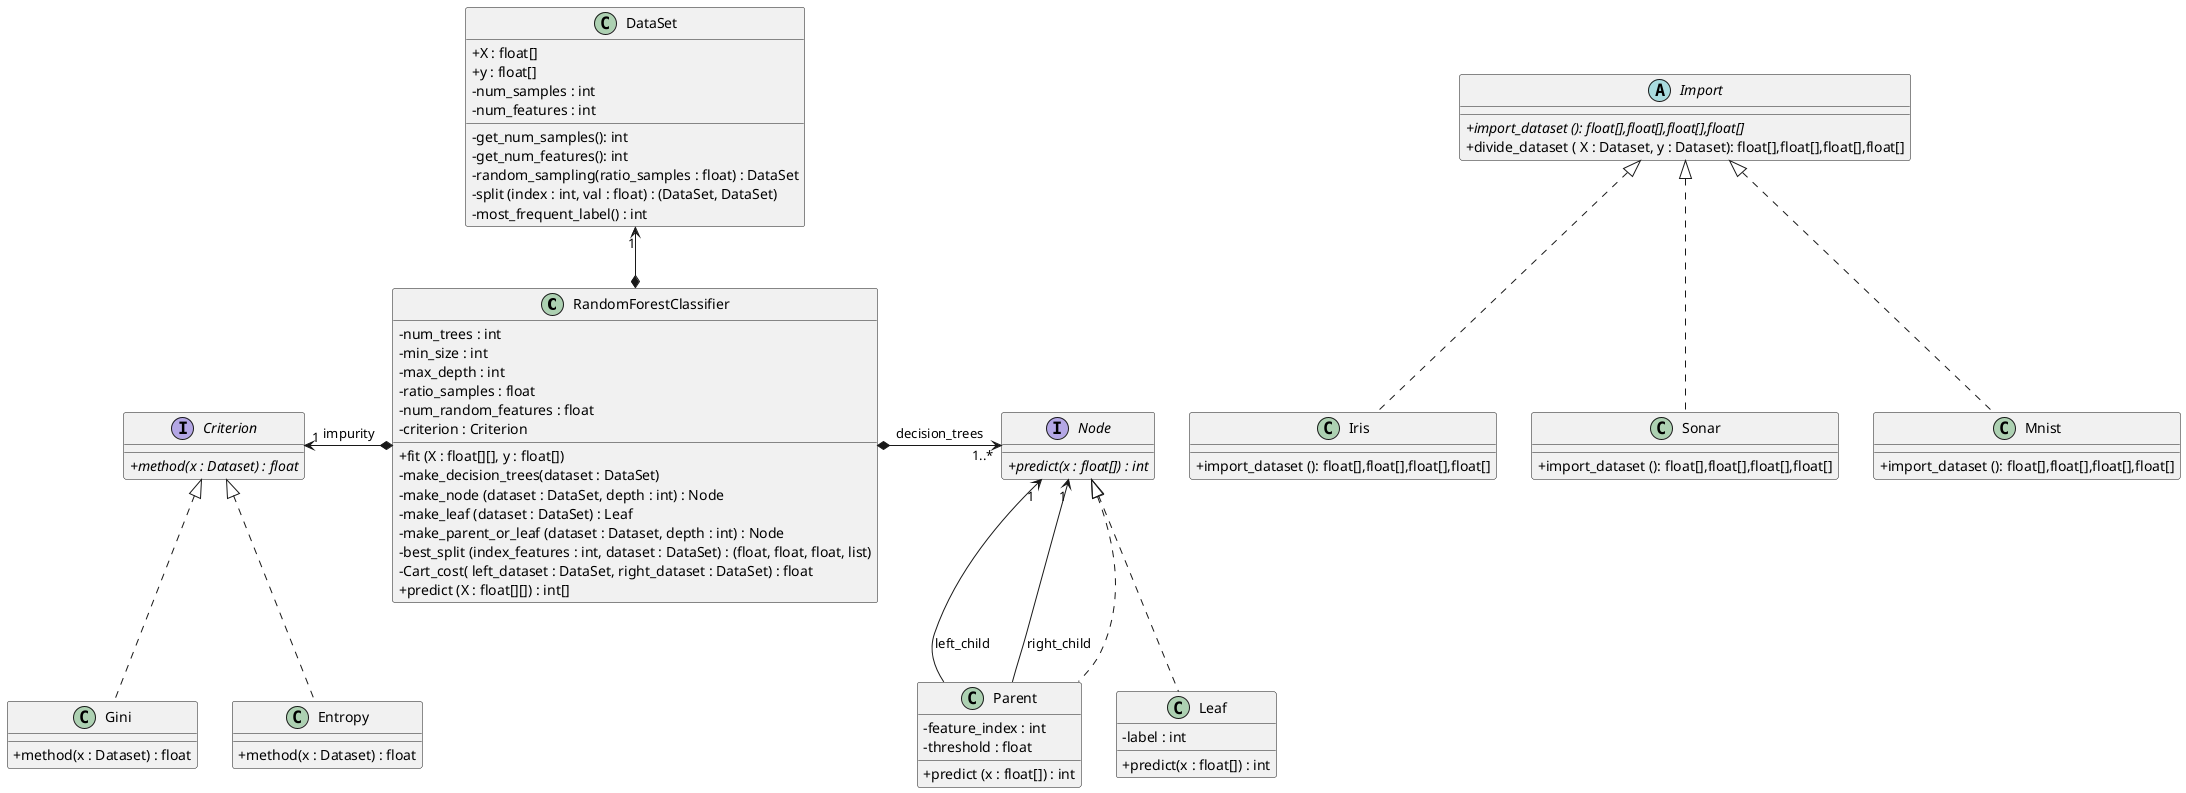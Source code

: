 @startuml
'https://plantuml.com/class-diagram

' - added class Criterion and derivatives that contains what's common of all
'   criteria, before in RandomForestClassifier

skinparam classAttributeIconSize 0
skinparam noteFontSize 11
'skinparam linetype ortho
'skinparam linetype polyline

class RandomForestClassifier {
- num_trees : int
- min_size : int
- max_depth : int
- ratio_samples : float
- num_random_features : float
- criterion : Criterion
+ fit (X : float[][], y : float[])
- make_decision_trees(dataset : DataSet)
- make_node (dataset : DataSet, depth : int) : Node
- make_leaf (dataset : DataSet) : Leaf
- make_parent_or_leaf (dataset : Dataset, depth : int) : Node
- best_split (index_features : int, dataset : DataSet) : (float, float, float, list)
- Cart_cost( left_dataset : DataSet, right_dataset : DataSet) : float
+ predict (X : float[][]) : int[]
}
class DataSet{
    + X : float[]
    + y : float[]
    - num_samples : int 
    - num_features : int
    - get_num_samples(): int
    - get_num_features(): int
    - random_sampling(ratio_samples : float) : DataSet
    - split (index : int, val : float) : (DataSet, DataSet)
    - most_frequent_label() : int

}
abstract Import{
    + {abstract} import_dataset (): float[],float[],float[],float[]
    + divide_dataset ( X : Dataset, y : Dataset): float[],float[],float[],float[]
}
class Iris implements Import{
    + import_dataset (): float[],float[],float[],float[]
}
class Sonar implements Import{
    + import_dataset (): float[],float[],float[],float[]
}
class Mnist implements Import{
    + import_dataset (): float[],float[],float[],float[]
}
interface Criterion {
   + {abstract} method(x : Dataset) : float
}
class Gini implements Criterion {
    + method(x : Dataset) : float
}
class Entropy implements Criterion {
    + method(x : Dataset) : float
}
interface Node {
+ {abstract} predict(x : float[]) : int
}

class Leaf implements Node {
- label : int
+ predict(x : float[]) : int
}

class Parent implements Node {
- feature_index : int
- threshold : float
+ predict (x : float[]) : int
}

' associacions
RandomForestClassifier *-right-> "1..*" Node : decision_trees
RandomForestClassifier *-left-> "1" Criterion : impurity
RandomForestClassifier *-up-> "1"  DataSet 
Parent -down-> "1" Node : left_child
Parent -down-> "1" Node : right_child

' positionament
'RandomForestClassifier -[hidden]-> Node
@enduml